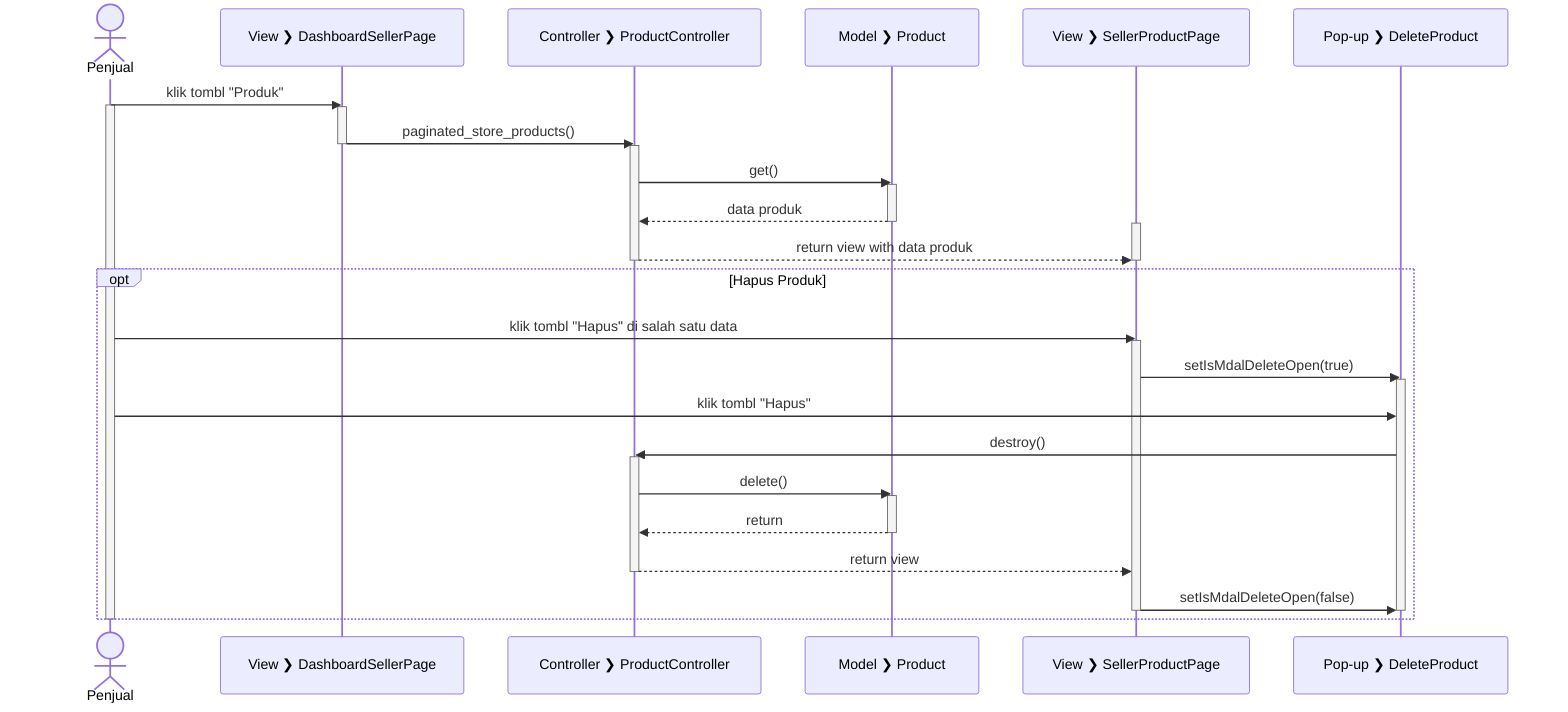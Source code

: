 sequenceDiagram
  actor Penjual
  participant V_DS as View #10095; DashboardSellerPage
  participant C_P as Controller #10095; ProductController
  participant M_P as Model #10095; Product
  participant V_SP as View #10095; SellerProductPage
  participant P_DP as Pop-up #10095; DeleteProduct

  Penjual->>V_DS: klik tombl "Produk"

  activate Penjual
  activate V_DS

  V_DS->>C_P: paginated_store_products()

  deactivate V_DS
  activate C_P

  C_P->>M_P: get()

  activate M_P

  M_P-->>C_P: data produk

  deactivate M_P

  activate V_SP

  C_P-->>V_SP: return view with data produk

  deactivate C_P
  deactivate V_SP

  opt Hapus Produk
    Penjual->>V_SP: klik tombl "Hapus" di salah satu data

    activate V_SP

    V_SP->>P_DP: setIsMdalDeleteOpen(true)

    activate P_DP

    Penjual->>P_DP: klik tombl "Hapus"
    P_DP->>C_P: destroy()

    activate C_P

    C_P->>M_P: delete()
    
    activate M_P
    
    M_P-->>C_P: return

    deactivate M_P

    C_P-->>V_SP: return view

    deactivate C_P
    
    V_SP->>P_DP: setIsMdalDeleteOpen(false)

    deactivate P_DP
    deactivate V_SP
  end


  deactivate Penjual